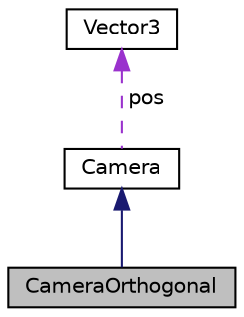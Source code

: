 digraph "CameraOrthogonal"
{
  edge [fontname="Helvetica",fontsize="10",labelfontname="Helvetica",labelfontsize="10"];
  node [fontname="Helvetica",fontsize="10",shape=record];
  Node2 [label="CameraOrthogonal",height=0.2,width=0.4,color="black", fillcolor="grey75", style="filled", fontcolor="black"];
  Node3 -> Node2 [dir="back",color="midnightblue",fontsize="10",style="solid",fontname="Helvetica"];
  Node3 [label="Camera",height=0.2,width=0.4,color="black", fillcolor="white", style="filled",URL="$class_camera.html"];
  Node4 -> Node3 [dir="back",color="darkorchid3",fontsize="10",style="dashed",label=" pos" ,fontname="Helvetica"];
  Node4 [label="Vector3",height=0.2,width=0.4,color="black", fillcolor="white", style="filled",URL="$class_vector3.html"];
}
